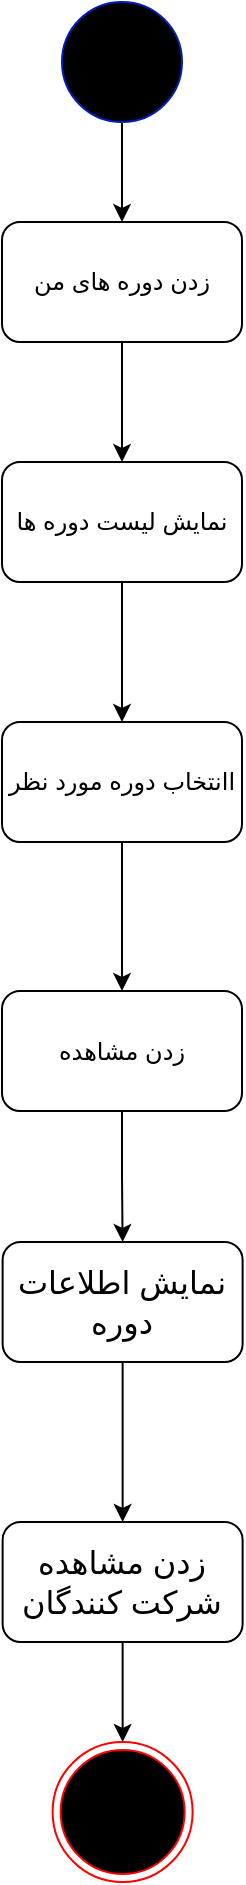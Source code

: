 <mxfile version="20.8.10" type="device"><diagram id="6ZhrKVCFIRkTUq_ceU7D" name="‫صفحه - 1‬"><mxGraphModel dx="1158" dy="1269" grid="1" gridSize="10" guides="1" tooltips="1" connect="1" arrows="1" fold="1" page="1" pageScale="1" pageWidth="827" pageHeight="1169" math="0" shadow="0"><root><mxCell id="0"/><mxCell id="1" parent="0"/><mxCell id="Gy1Xt_92hNFfU6gzeyvz-2" value="" style="edgeStyle=orthogonalEdgeStyle;rounded=0;orthogonalLoop=1;jettySize=auto;html=1;" edge="1" parent="1" source="Gy1Xt_92hNFfU6gzeyvz-3" target="Gy1Xt_92hNFfU6gzeyvz-5"><mxGeometry relative="1" as="geometry"><mxPoint x="390" y="200" as="targetPoint"/></mxGeometry></mxCell><mxCell id="Gy1Xt_92hNFfU6gzeyvz-3" value="" style="verticalLabelPosition=bottom;verticalAlign=top;html=1;shape=mxgraph.flowchart.on-page_reference;fillColor=#000000;fontColor=#ffffff;strokeColor=#001DBC;" vertex="1" parent="1"><mxGeometry x="360" y="60" width="60" height="60" as="geometry"/></mxCell><mxCell id="Gy1Xt_92hNFfU6gzeyvz-4" value="" style="edgeStyle=orthogonalEdgeStyle;rounded=0;orthogonalLoop=1;jettySize=auto;html=1;" edge="1" parent="1" source="Gy1Xt_92hNFfU6gzeyvz-5" target="Gy1Xt_92hNFfU6gzeyvz-7"><mxGeometry relative="1" as="geometry"/></mxCell><mxCell id="Gy1Xt_92hNFfU6gzeyvz-5" value="زدن دوره های من" style="rounded=1;whiteSpace=wrap;html=1;" vertex="1" parent="1"><mxGeometry x="330" y="170" width="120" height="60" as="geometry"/></mxCell><mxCell id="Gy1Xt_92hNFfU6gzeyvz-6" value="" style="edgeStyle=orthogonalEdgeStyle;rounded=0;orthogonalLoop=1;jettySize=auto;html=1;" edge="1" parent="1" source="Gy1Xt_92hNFfU6gzeyvz-7" target="Gy1Xt_92hNFfU6gzeyvz-9"><mxGeometry relative="1" as="geometry"/></mxCell><mxCell id="Gy1Xt_92hNFfU6gzeyvz-7" value="نمایش لیست دوره ها" style="whiteSpace=wrap;html=1;rounded=1;" vertex="1" parent="1"><mxGeometry x="330" y="290" width="120" height="60" as="geometry"/></mxCell><mxCell id="Gy1Xt_92hNFfU6gzeyvz-8" value="" style="edgeStyle=orthogonalEdgeStyle;rounded=0;orthogonalLoop=1;jettySize=auto;html=1;" edge="1" parent="1" source="Gy1Xt_92hNFfU6gzeyvz-9" target="Gy1Xt_92hNFfU6gzeyvz-11"><mxGeometry relative="1" as="geometry"/></mxCell><mxCell id="Gy1Xt_92hNFfU6gzeyvz-9" value="اانتخاب دوره مورد نظر" style="whiteSpace=wrap;html=1;rounded=1;" vertex="1" parent="1"><mxGeometry x="330" y="420" width="120" height="60" as="geometry"/></mxCell><mxCell id="Gy1Xt_92hNFfU6gzeyvz-10" value="" style="edgeStyle=orthogonalEdgeStyle;rounded=0;orthogonalLoop=1;jettySize=auto;html=1;" edge="1" parent="1" source="Gy1Xt_92hNFfU6gzeyvz-11" target="Gy1Xt_92hNFfU6gzeyvz-12"><mxGeometry relative="1" as="geometry"><mxPoint x="390" y="720" as="targetPoint"/></mxGeometry></mxCell><mxCell id="Gy1Xt_92hNFfU6gzeyvz-11" value="زدن مشاهده" style="whiteSpace=wrap;html=1;rounded=1;" vertex="1" parent="1"><mxGeometry x="330" y="554.5" width="120" height="60" as="geometry"/></mxCell><mxCell id="Gy1Xt_92hNFfU6gzeyvz-14" value="" style="edgeStyle=orthogonalEdgeStyle;rounded=0;orthogonalLoop=1;jettySize=auto;html=1;" edge="1" parent="1" source="Gy1Xt_92hNFfU6gzeyvz-12" target="Gy1Xt_92hNFfU6gzeyvz-13"><mxGeometry relative="1" as="geometry"/></mxCell><mxCell id="Gy1Xt_92hNFfU6gzeyvz-12" value="نمایش اطلاعات دوره" style="rounded=1;whiteSpace=wrap;html=1;fontSize=16;" vertex="1" parent="1"><mxGeometry x="330.31" y="680" width="120" height="60" as="geometry"/></mxCell><mxCell id="Gy1Xt_92hNFfU6gzeyvz-18" style="edgeStyle=orthogonalEdgeStyle;rounded=0;orthogonalLoop=1;jettySize=auto;html=1;exitX=0.5;exitY=1;exitDx=0;exitDy=0;entryX=0.5;entryY=0;entryDx=0;entryDy=0;" edge="1" parent="1" source="Gy1Xt_92hNFfU6gzeyvz-13" target="Gy1Xt_92hNFfU6gzeyvz-17"><mxGeometry relative="1" as="geometry"/></mxCell><mxCell id="Gy1Xt_92hNFfU6gzeyvz-13" value="زدن مشاهده شرکت کنندگان" style="whiteSpace=wrap;html=1;fontSize=16;rounded=1;" vertex="1" parent="1"><mxGeometry x="330.31" y="820" width="120" height="60" as="geometry"/></mxCell><mxCell id="Gy1Xt_92hNFfU6gzeyvz-17" value="" style="ellipse;html=1;shape=endState;fillColor=#000000;strokeColor=#ff0000;strokeWidth=1;fontSize=20;" vertex="1" parent="1"><mxGeometry x="355.31" y="930" width="70" height="70" as="geometry"/></mxCell></root></mxGraphModel></diagram></mxfile>